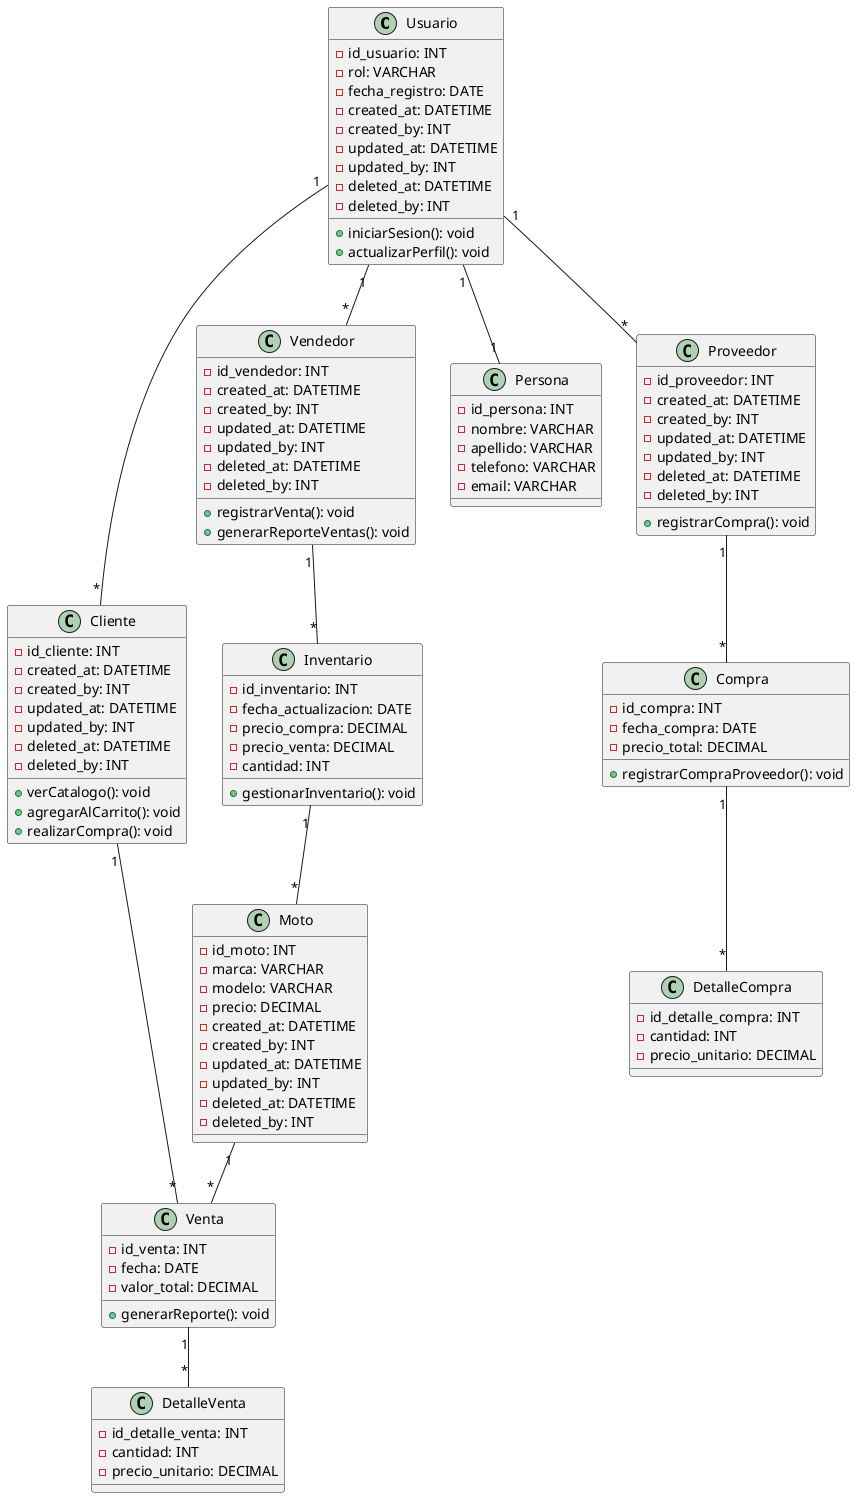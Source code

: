 @startuml

class Usuario {
    - id_usuario: INT
    - rol: VARCHAR
    - fecha_registro: DATE
    - created_at: DATETIME
    - created_by: INT
    - updated_at: DATETIME
    - updated_by: INT
    - deleted_at: DATETIME
    - deleted_by: INT
    + iniciarSesion(): void
    + actualizarPerfil(): void
}

class Cliente {
    - id_cliente: INT
    - created_at: DATETIME
    - created_by: INT
    - updated_at: DATETIME
    - updated_by: INT
    - deleted_at: DATETIME
    - deleted_by: INT
    + verCatalogo(): void
    + agregarAlCarrito(): void
    + realizarCompra(): void
}

class Vendedor {
    - id_vendedor: INT
    - created_at: DATETIME
    - created_by: INT
    - updated_at: DATETIME
    - updated_by: INT
    - deleted_at: DATETIME
    - deleted_by: INT
    + registrarVenta(): void
    + generarReporteVentas(): void
}

class Persona {
    - id_persona: INT
    - nombre: VARCHAR
    - apellido: VARCHAR
    - telefono: VARCHAR
    - email: VARCHAR
}

class Proveedor {
    - id_proveedor: INT
    - created_at: DATETIME
    - created_by: INT
    - updated_at: DATETIME
    - updated_by: INT
    - deleted_at: DATETIME
    - deleted_by: INT
    + registrarCompra(): void
}

class Moto {
    - id_moto: INT
    - marca: VARCHAR
    - modelo: VARCHAR
    - precio: DECIMAL
    - created_at: DATETIME
    - created_by: INT
    - updated_at: DATETIME
    - updated_by: INT
    - deleted_at: DATETIME
    - deleted_by: INT
}

class Inventario {
    - id_inventario: INT
    - fecha_actualizacion: DATE
    - precio_compra: DECIMAL
    - precio_venta: DECIMAL
    - cantidad: INT
    + gestionarInventario(): void
}

class Compra {
    - id_compra: INT
    - fecha_compra: DATE
    - precio_total: DECIMAL
    + registrarCompraProveedor(): void
}

class DetalleCompra {
    - id_detalle_compra: INT
    - cantidad: INT
    - precio_unitario: DECIMAL
}

class Venta {
    - id_venta: INT
    - fecha: DATE
    - valor_total: DECIMAL
    + generarReporte(): void
}

class DetalleVenta {
    - id_detalle_venta: INT
    - cantidad: INT
    - precio_unitario: DECIMAL
}

Usuario "1" -- "1" Persona
Usuario "1" -- "*" Cliente
Usuario "1" -- "*" Vendedor
Cliente "1" -- "*" Venta
Vendedor "1" -- "*" Inventario
Venta "1" -- "*" DetalleVenta
Compra "1" -- "*" DetalleCompra
Proveedor "1" -- "*" Compra
Inventario "1" -- "*" Moto
Usuario "1" -- "*" Proveedor
Moto "1" -- "*" Venta
@enduml
